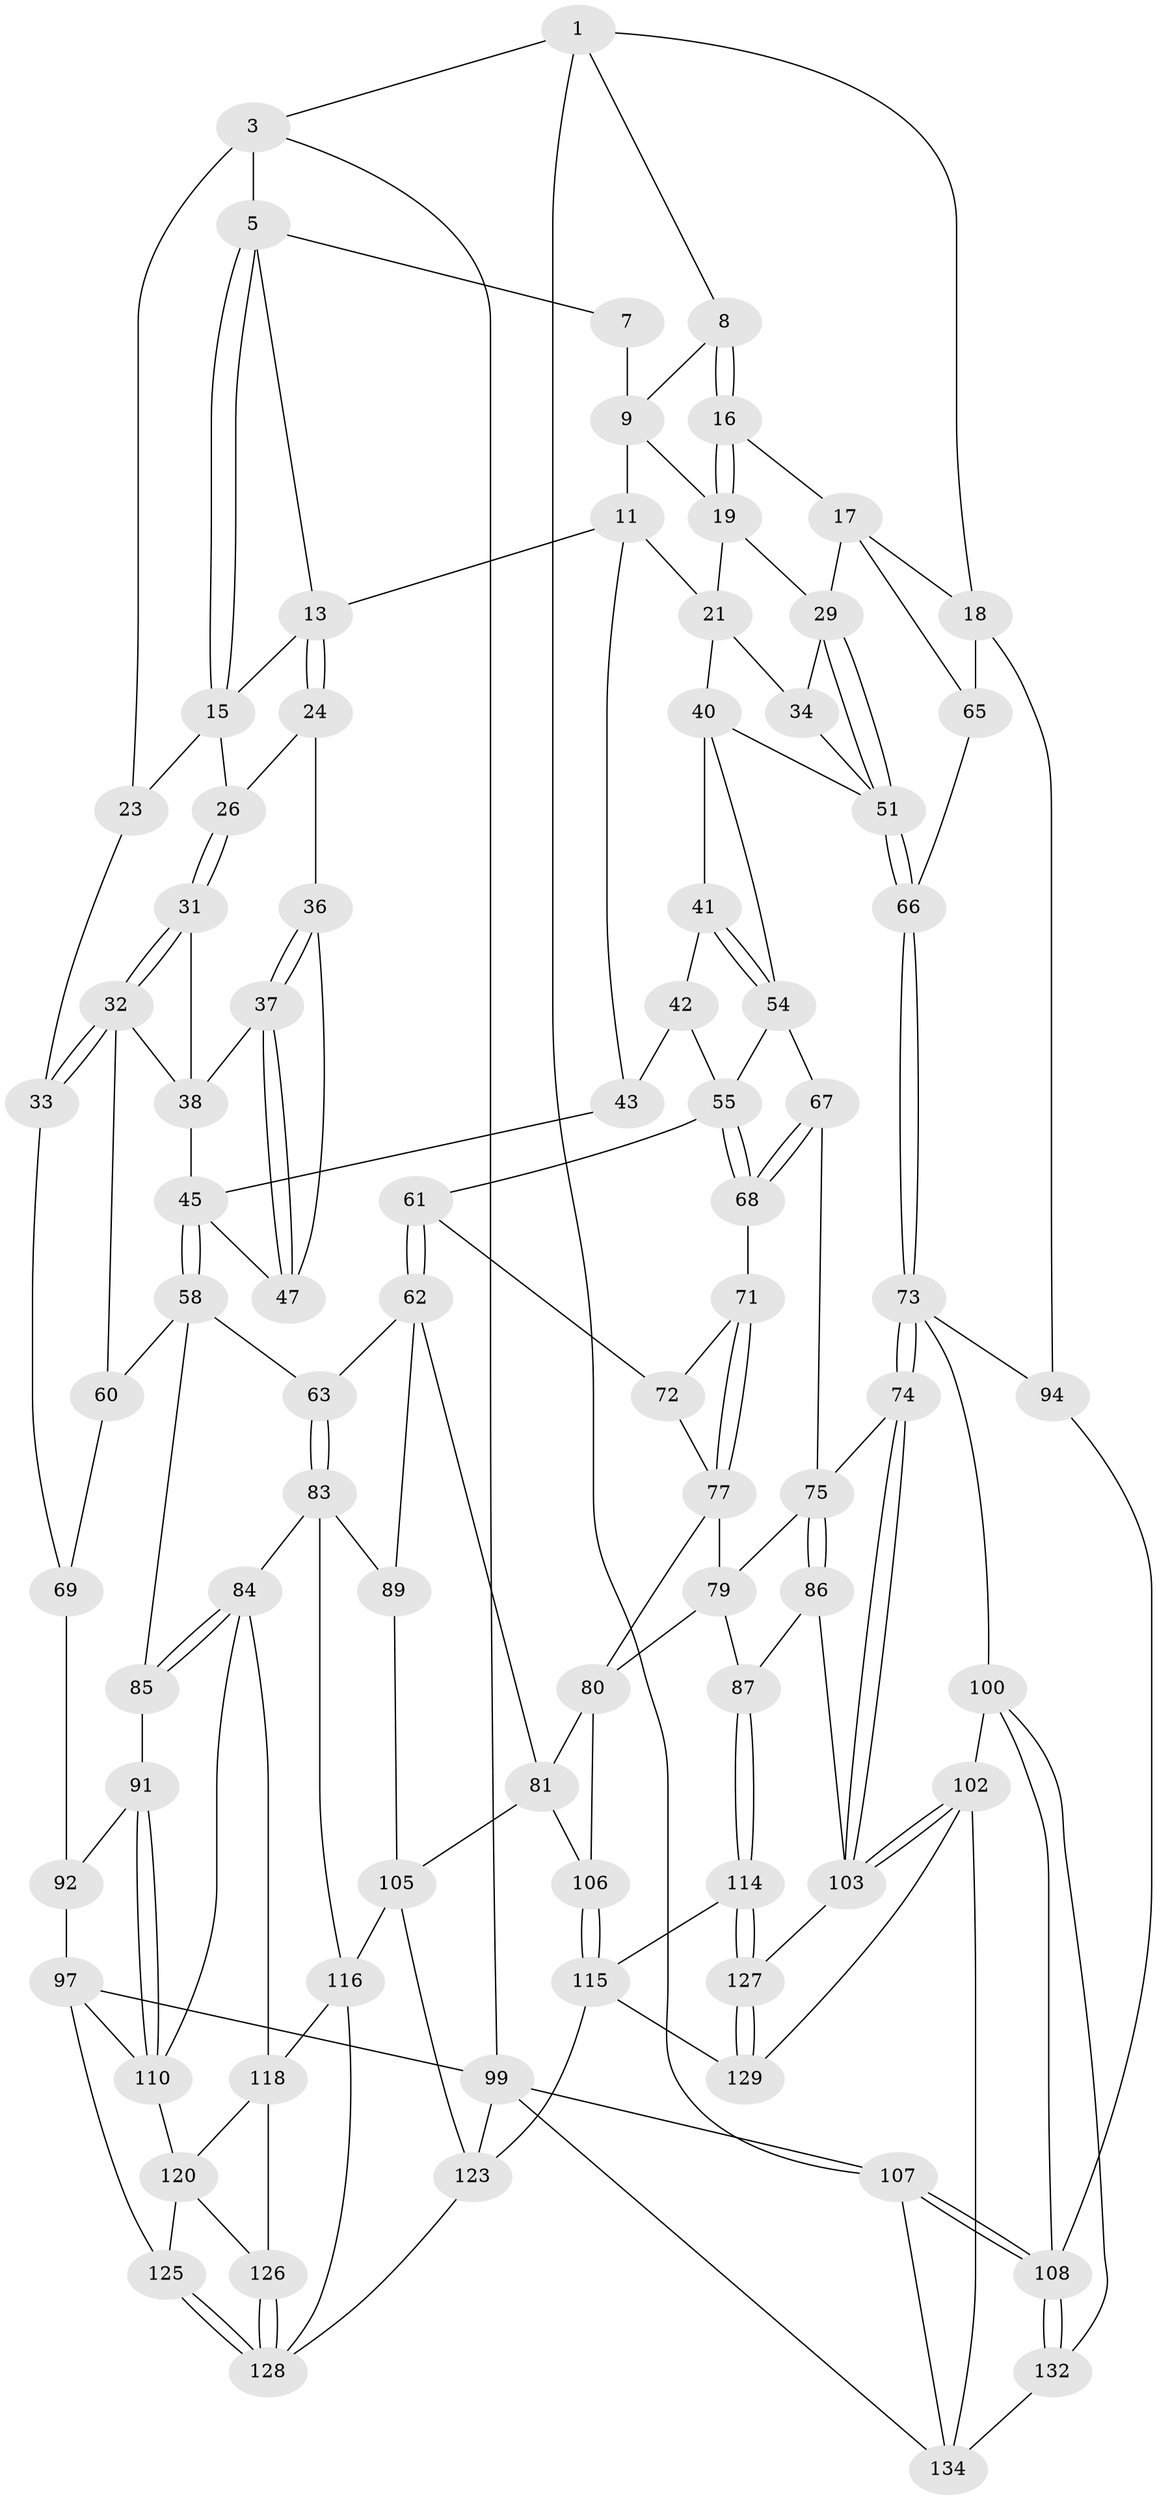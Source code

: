 // Generated by graph-tools (version 1.1) at 2025/52/02/27/25 19:52:44]
// undirected, 85 vertices, 183 edges
graph export_dot {
graph [start="1"]
  node [color=gray90,style=filled];
  1 [pos="+0.7720032139806219+0",super="+2"];
  3 [pos="+0+0",super="+4"];
  5 [pos="+0.1112398535376708+0",super="+6"];
  7 [pos="+0.5360004005796172+0"];
  8 [pos="+0.7742309542459623+0.03612257108079294"];
  9 [pos="+0.5319273274051872+0.06570336347438215",super="+10"];
  11 [pos="+0.42326426749798357+0.15936299717455688",super="+12"];
  13 [pos="+0.39282958476092356+0.16689670963267791",super="+14"];
  15 [pos="+0.1320525351220932+0.1590642624526387",super="+22"];
  16 [pos="+0.806240547345179+0.12375186023807853"];
  17 [pos="+0.8179253924282985+0.12771624326949402",super="+28"];
  18 [pos="+1+0.018479019561110085",super="+64"];
  19 [pos="+0.7574596311147271+0.16146069950346237",super="+20"];
  21 [pos="+0.6190467837639716+0.25618134820019073",super="+35"];
  23 [pos="+0.1230195510277982+0.1667630588875354",super="+27"];
  24 [pos="+0.34638381380191713+0.1961159201716155",super="+25"];
  26 [pos="+0.12470101136725295+0.18528530145586164"];
  29 [pos="+0.8423286595417844+0.3896676122965137",super="+30"];
  31 [pos="+0.11564323187152534+0.19768539150663558"];
  32 [pos="+0+0.33759909408965116",super="+49"];
  33 [pos="+0+0.35853957370853395"];
  34 [pos="+0.6773764117818527+0.31511449193384056"];
  36 [pos="+0.23534227433551647+0.2849029021479132",super="+39"];
  37 [pos="+0.21938015921365925+0.3052448856915527"];
  38 [pos="+0.18936427246576065+0.33268982130222163",super="+48"];
  40 [pos="+0.6382719956504358+0.3428538412338226",super="+53"];
  41 [pos="+0.6289189108521431+0.34876479245219205"];
  42 [pos="+0.541223392524963+0.33065463714887744",super="+50"];
  43 [pos="+0.4159773517222817+0.212204577384434",super="+44"];
  45 [pos="+0.3205040202953457+0.4131905404584222",super="+46"];
  47 [pos="+0.2977258310953975+0.3565612004662423"];
  51 [pos="+0.7479296844176947+0.5122305046384692",super="+52"];
  54 [pos="+0.5932254664683708+0.43138056601743885",super="+57"];
  55 [pos="+0.5116988249778831+0.4736884971567439",super="+56"];
  58 [pos="+0.30740149508822917+0.4940228171961425",super="+59"];
  60 [pos="+0.17110736010769526+0.5438772781794927"];
  61 [pos="+0.4434204936142394+0.53625549935919"];
  62 [pos="+0.42306667237474505+0.5609542183130245",super="+82"];
  63 [pos="+0.3802068684748778+0.5501097504342909"];
  65 [pos="+0.9391075189411694+0.3858511845651023"];
  66 [pos="+0.8001576816972983+0.5880925300292157"];
  67 [pos="+0.6486681925104417+0.556862421649944"];
  68 [pos="+0.566758964473943+0.5566713809319755"];
  69 [pos="+0.09153345722259393+0.5504420171277022",super="+70"];
  71 [pos="+0.5574730360099508+0.5678301780258656"];
  72 [pos="+0.5090846401585006+0.5649876695799396"];
  73 [pos="+0.8074066106738872+0.6087680399648048",super="+95"];
  74 [pos="+0.7752407343875892+0.6485982802060773"];
  75 [pos="+0.6601188675252765+0.5858351955782343",super="+76"];
  77 [pos="+0.5412192850515807+0.6152566022817311",super="+78"];
  79 [pos="+0.6136906060193039+0.608461276956099",super="+88"];
  80 [pos="+0.5231739976000137+0.6435674793044044",super="+93"];
  81 [pos="+0.48918629754100873+0.6397002287793798",super="+104"];
  83 [pos="+0.25988047131947933+0.6583310141630054",super="+90"];
  84 [pos="+0.24928552881188526+0.6499364567221415",super="+112"];
  85 [pos="+0.20083881079955157+0.5885744480840974"];
  86 [pos="+0.6628340685462486+0.7502417961409038"];
  87 [pos="+0.6278897922326141+0.7450184382421691"];
  89 [pos="+0.35102510665173603+0.7072672327552082"];
  91 [pos="+0.11384731786495741+0.6635613583033085"];
  92 [pos="+0.058284974192510816+0.6399365244494173",super="+96"];
  94 [pos="+1+0.5372566354854957"];
  97 [pos="+0+0.7256089062787151",super="+98"];
  99 [pos="+0+1",super="+136"];
  100 [pos="+0.9193130450851398+0.7581582835229609",super="+101"];
  102 [pos="+0.8017014918102683+0.8029922055722029",super="+130"];
  103 [pos="+0.7410525611614606+0.7644458644714838",super="+113"];
  105 [pos="+0.3972786256514057+0.734438136140949",super="+121"];
  106 [pos="+0.47816139474784913+0.774898639291087"];
  107 [pos="+1+1"];
  108 [pos="+1+1",super="+109"];
  110 [pos="+0.106538866710917+0.7056061721947595",super="+111"];
  114 [pos="+0.539917388053748+0.791614401189971"];
  115 [pos="+0.4960974433534145+0.7976871316130371",super="+122"];
  116 [pos="+0.2530739498498757+0.8206628522329577",super="+117"];
  118 [pos="+0.22247113060457543+0.8162681794143161",super="+119"];
  120 [pos="+0.10058309122008535+0.7914586563478838",super="+124"];
  123 [pos="+0.4201839963188344+0.8997536582002292",super="+133"];
  125 [pos="+0+1"];
  126 [pos="+0.13489767665224758+0.8520364328945278"];
  127 [pos="+0.6209879514958968+0.9494633107636005"];
  128 [pos="+0.03387051463768188+0.9763751301925323",super="+131"];
  129 [pos="+0.6132771612893306+0.9980913659585345"];
  132 [pos="+0.8825821049091236+0.8845698604789545"];
  134 [pos="+0.662791353416505+1",super="+135"];
  1 -- 8;
  1 -- 3;
  1 -- 18;
  1 -- 107;
  3 -- 99;
  3 -- 23 [weight=2];
  3 -- 5;
  5 -- 15;
  5 -- 15;
  5 -- 7;
  5 -- 13;
  7 -- 9;
  8 -- 9;
  8 -- 16;
  8 -- 16;
  9 -- 11;
  9 -- 19;
  11 -- 21;
  11 -- 43;
  11 -- 13;
  13 -- 24;
  13 -- 24;
  13 -- 15;
  15 -- 26;
  15 -- 23;
  16 -- 17;
  16 -- 19;
  16 -- 19;
  17 -- 18;
  17 -- 65;
  17 -- 29;
  18 -- 65;
  18 -- 94;
  19 -- 29;
  19 -- 21;
  21 -- 40;
  21 -- 34;
  23 -- 33;
  24 -- 36 [weight=2];
  24 -- 26;
  26 -- 31;
  26 -- 31;
  29 -- 51;
  29 -- 51;
  29 -- 34;
  31 -- 32;
  31 -- 32;
  31 -- 38;
  32 -- 33;
  32 -- 33;
  32 -- 60;
  32 -- 38;
  33 -- 69;
  34 -- 51;
  36 -- 37;
  36 -- 37;
  36 -- 47;
  37 -- 38;
  37 -- 47;
  37 -- 47;
  38 -- 45;
  40 -- 41;
  40 -- 51;
  40 -- 54;
  41 -- 42;
  41 -- 54;
  41 -- 54;
  42 -- 43 [weight=2];
  42 -- 55;
  43 -- 45;
  45 -- 58;
  45 -- 58;
  45 -- 47;
  51 -- 66;
  51 -- 66;
  54 -- 55;
  54 -- 67;
  55 -- 68;
  55 -- 68;
  55 -- 61;
  58 -- 63;
  58 -- 60;
  58 -- 85;
  60 -- 69;
  61 -- 62;
  61 -- 62;
  61 -- 72;
  62 -- 63;
  62 -- 89;
  62 -- 81;
  63 -- 83;
  63 -- 83;
  65 -- 66;
  66 -- 73;
  66 -- 73;
  67 -- 68;
  67 -- 68;
  67 -- 75;
  68 -- 71;
  69 -- 92 [weight=2];
  71 -- 72;
  71 -- 77;
  71 -- 77;
  72 -- 77;
  73 -- 74;
  73 -- 74;
  73 -- 100;
  73 -- 94;
  74 -- 75;
  74 -- 103;
  74 -- 103;
  75 -- 86;
  75 -- 86;
  75 -- 79;
  77 -- 79;
  77 -- 80;
  79 -- 87;
  79 -- 80;
  80 -- 81;
  80 -- 106;
  81 -- 106;
  81 -- 105;
  83 -- 84;
  83 -- 89;
  83 -- 116;
  84 -- 85;
  84 -- 85;
  84 -- 110;
  84 -- 118;
  85 -- 91;
  86 -- 87;
  86 -- 103;
  87 -- 114;
  87 -- 114;
  89 -- 105;
  91 -- 92;
  91 -- 110;
  91 -- 110;
  92 -- 97;
  94 -- 108;
  97 -- 110;
  97 -- 99;
  97 -- 125;
  99 -- 107;
  99 -- 123;
  99 -- 134;
  100 -- 108;
  100 -- 132;
  100 -- 102;
  102 -- 103;
  102 -- 103;
  102 -- 129;
  102 -- 134;
  103 -- 127;
  105 -- 123;
  105 -- 116;
  106 -- 115;
  106 -- 115;
  107 -- 108;
  107 -- 108;
  107 -- 134;
  108 -- 132;
  108 -- 132;
  110 -- 120;
  114 -- 115;
  114 -- 127;
  114 -- 127;
  115 -- 123;
  115 -- 129;
  116 -- 128;
  116 -- 118;
  118 -- 126;
  118 -- 120;
  120 -- 125;
  120 -- 126;
  123 -- 128;
  125 -- 128;
  125 -- 128;
  126 -- 128;
  126 -- 128;
  127 -- 129;
  127 -- 129;
  132 -- 134;
}
